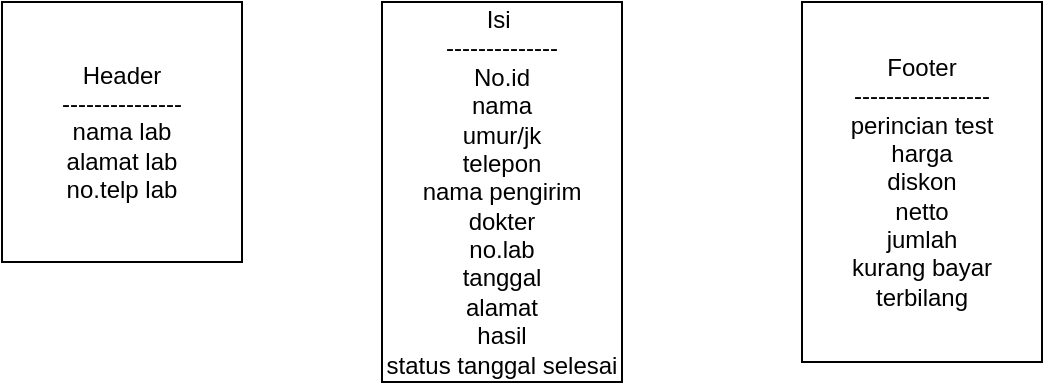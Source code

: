 <mxfile version="15.0.6" type="device"><diagram id="9RB20y0BGKF5y-lngiH0" name="Page-1"><mxGraphModel dx="1422" dy="794" grid="1" gridSize="10" guides="1" tooltips="1" connect="1" arrows="1" fold="1" page="1" pageScale="1" pageWidth="827" pageHeight="1169" math="0" shadow="0"><root><mxCell id="0"/><mxCell id="1" parent="0"/><mxCell id="tPEEwO-1N_MJ_Wa69QkH-1" value="Header&lt;br&gt;---------------&lt;br&gt;nama lab&lt;br&gt;alamat lab&lt;br&gt;no.telp lab" style="rounded=0;whiteSpace=wrap;html=1;" vertex="1" parent="1"><mxGeometry x="120" y="150" width="120" height="130" as="geometry"/></mxCell><mxCell id="tPEEwO-1N_MJ_Wa69QkH-2" value="Isi&amp;nbsp;&lt;br&gt;--------------&lt;br&gt;No.id&lt;br&gt;nama&lt;br&gt;umur/jk&lt;br&gt;telepon&lt;br&gt;nama pengirim&lt;br&gt;dokter&lt;br&gt;no.lab&lt;br&gt;tanggal&lt;br&gt;alamat&lt;br&gt;hasil&lt;br&gt;status tanggal selesai" style="rounded=0;whiteSpace=wrap;html=1;" vertex="1" parent="1"><mxGeometry x="310" y="150" width="120" height="190" as="geometry"/></mxCell><mxCell id="tPEEwO-1N_MJ_Wa69QkH-6" value="Footer&lt;br&gt;-----------------&lt;br&gt;perincian test&lt;br&gt;harga&lt;br&gt;diskon&lt;br&gt;netto&lt;br&gt;jumlah&lt;br&gt;kurang bayar&lt;br&gt;terbilang" style="rounded=0;whiteSpace=wrap;html=1;" vertex="1" parent="1"><mxGeometry x="520" y="150" width="120" height="180" as="geometry"/></mxCell></root></mxGraphModel></diagram></mxfile>